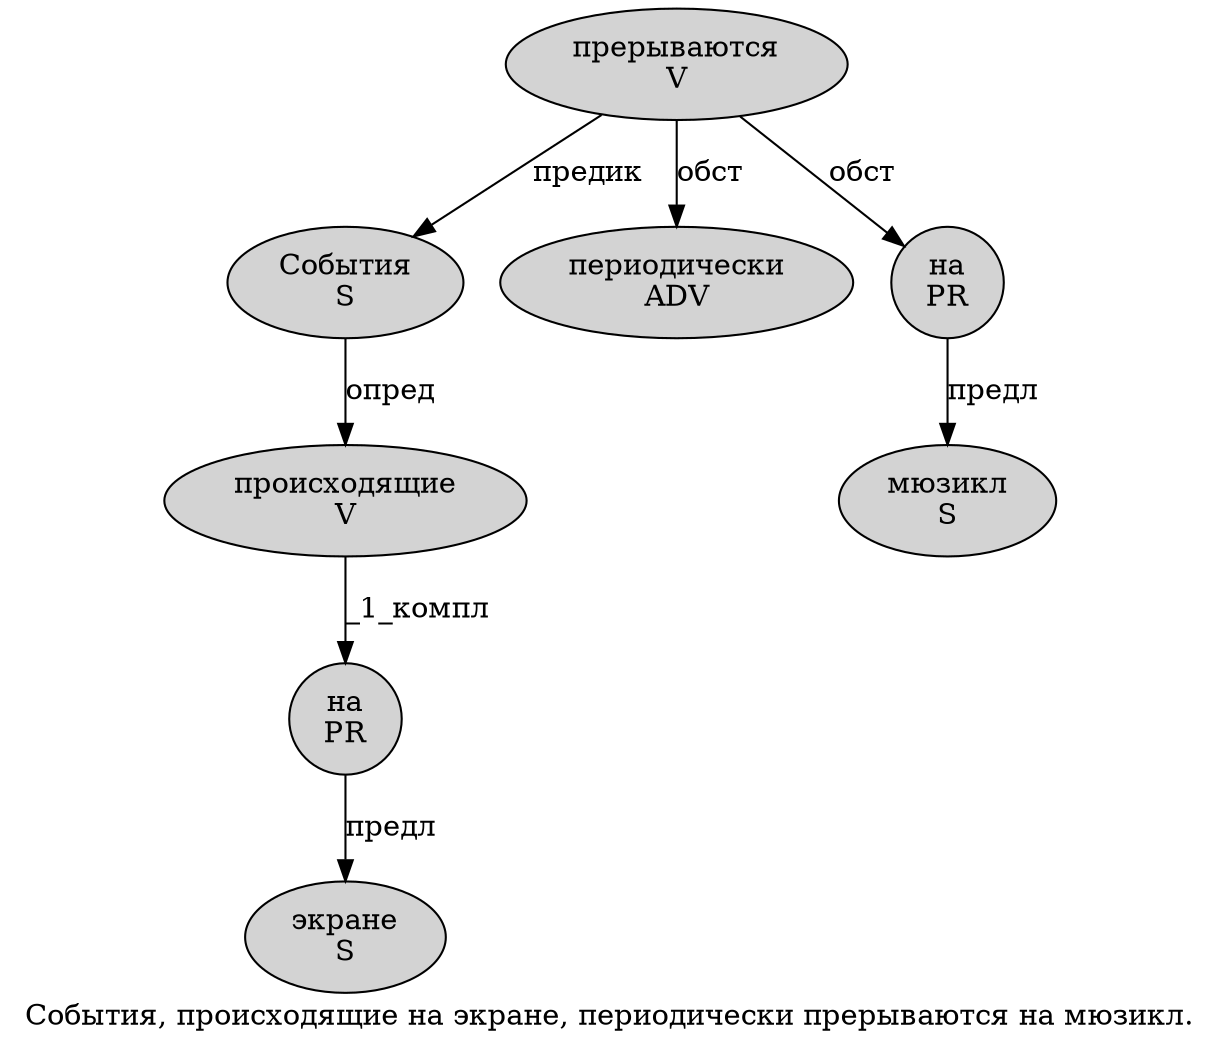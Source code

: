 digraph SENTENCE_253 {
	graph [label="События, происходящие на экране, периодически прерываются на мюзикл."]
	node [style=filled]
		0 [label="События
S" color="" fillcolor=lightgray penwidth=1 shape=ellipse]
		2 [label="происходящие
V" color="" fillcolor=lightgray penwidth=1 shape=ellipse]
		3 [label="на
PR" color="" fillcolor=lightgray penwidth=1 shape=ellipse]
		4 [label="экране
S" color="" fillcolor=lightgray penwidth=1 shape=ellipse]
		6 [label="периодически
ADV" color="" fillcolor=lightgray penwidth=1 shape=ellipse]
		7 [label="прерываются
V" color="" fillcolor=lightgray penwidth=1 shape=ellipse]
		8 [label="на
PR" color="" fillcolor=lightgray penwidth=1 shape=ellipse]
		9 [label="мюзикл
S" color="" fillcolor=lightgray penwidth=1 shape=ellipse]
			8 -> 9 [label="предл"]
			0 -> 2 [label="опред"]
			3 -> 4 [label="предл"]
			2 -> 3 [label="_1_компл"]
			7 -> 0 [label="предик"]
			7 -> 6 [label="обст"]
			7 -> 8 [label="обст"]
}